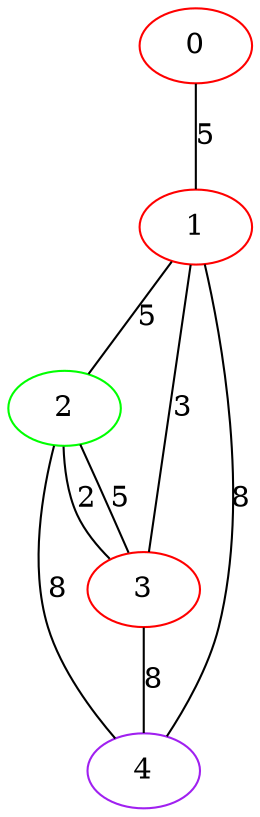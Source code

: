 graph "" {
0 [color=red, weight=1];
1 [color=red, weight=1];
2 [color=green, weight=2];
3 [color=red, weight=1];
4 [color=purple, weight=4];
0 -- 1  [key=0, label=5];
1 -- 2  [key=0, label=5];
1 -- 3  [key=0, label=3];
1 -- 4  [key=0, label=8];
2 -- 3  [key=0, label=2];
2 -- 3  [key=1, label=5];
2 -- 4  [key=0, label=8];
3 -- 4  [key=0, label=8];
}
